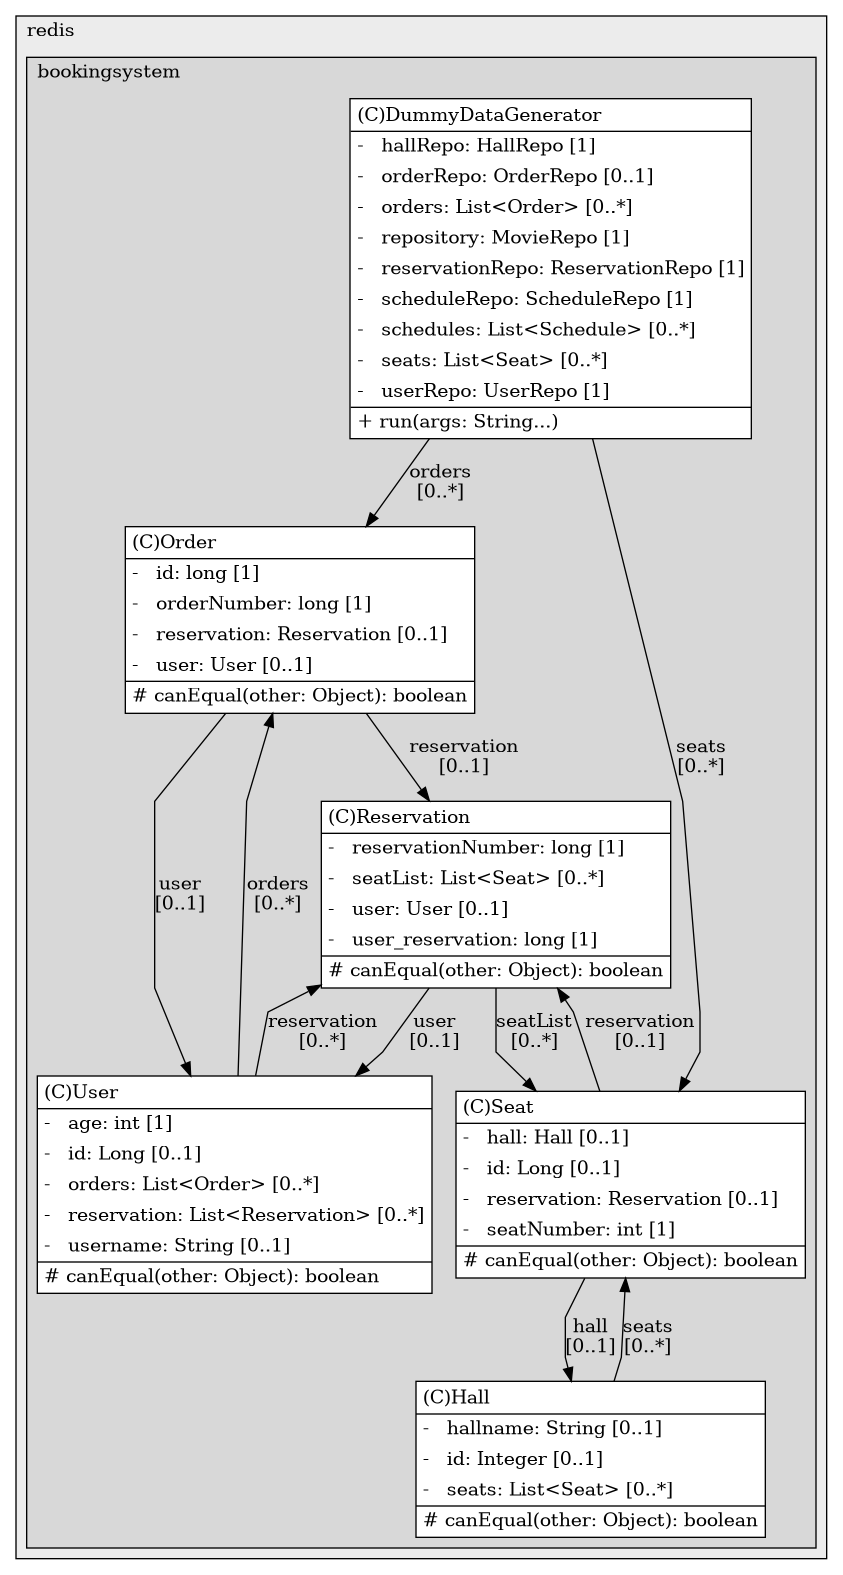 @startuml

/' diagram metadata start
config=StructureConfiguration;
{
  "projectClassification": {
    "searchMode": "OpenProject", // OpenProject, AllProjects
    "includedProjects": "",
    "pathEndKeywords": "*.impl",
    "isClientPath": "",
    "isClientName": "",
    "isTestPath": "",
    "isTestName": "",
    "isMappingPath": "",
    "isMappingName": "",
    "isDataAccessPath": "",
    "isDataAccessName": "",
    "isDataStructurePath": "",
    "isDataStructureName": "",
    "isInterfaceStructuresPath": "",
    "isInterfaceStructuresName": "",
    "isEntryPointPath": "",
    "isEntryPointName": "",
    "treatFinalFieldsAsMandatory": false
  },
  "graphRestriction": {
    "classPackageExcludeFilter": "",
    "classPackageIncludeFilter": "",
    "classNameExcludeFilter": "",
    "classNameIncludeFilter": "",
    "methodNameExcludeFilter": "",
    "methodNameIncludeFilter": "",
    "removeByInheritance": "", // inheritance/annotation based filtering is done in a second step
    "removeByAnnotation": "",
    "removeByClassPackage": "", // cleanup the graph after inheritance/annotation based filtering is done
    "removeByClassName": "",
    "cutMappings": false,
    "cutEnum": true,
    "cutTests": true,
    "cutClient": true,
    "cutDataAccess": false,
    "cutInterfaceStructures": false,
    "cutDataStructures": false,
    "cutGetterAndSetter": true,
    "cutConstructors": true
  },
  "graphTraversal": {
    "forwardDepth": 6,
    "backwardDepth": 6,
    "classPackageExcludeFilter": "",
    "classPackageIncludeFilter": "",
    "classNameExcludeFilter": "",
    "classNameIncludeFilter": "",
    "methodNameExcludeFilter": "",
    "methodNameIncludeFilter": "",
    "hideMappings": false,
    "hideDataStructures": false,
    "hidePrivateMethods": true,
    "hideInterfaceCalls": true, // indirection: implementation -> interface (is hidden) -> implementation
    "onlyShowApplicationEntryPoints": false, // root node is included
    "useMethodCallsForStructureDiagram": "ForwardOnly" // ForwardOnly, BothDirections, No
  },
  "details": {
    "aggregation": "GroupByClass", // ByClass, GroupByClass, None
    "showClassGenericTypes": true,
    "showMethods": true,
    "showMethodParameterNames": true,
    "showMethodParameterTypes": true,
    "showMethodReturnType": true,
    "showPackageLevels": 2,
    "showDetailedClassStructure": true
  },
  "rootClass": "com.redis.bookingsystem.models.User",
  "extensionCallbackMethod": "" // qualified.class.name#methodName - signature: public static String method(String)
}
diagram metadata end '/



digraph g {
    rankdir="TB"
    splines=polyline
    

'nodes 
subgraph cluster_108389755 { 
   	label=redis
	labeljust=l
	fillcolor="#ececec"
	style=filled
   
   subgraph cluster_224165739 { 
   	label=bookingsystem
	labeljust=l
	fillcolor="#d8d8d8"
	style=filled
   
   DummyDataGenerator1859619090[
	label=<<TABLE BORDER="1" CELLBORDER="0" CELLPADDING="4" CELLSPACING="0">
<TR><TD ALIGN="LEFT" >(C)DummyDataGenerator</TD></TR>
<HR/>
<TR><TD ALIGN="LEFT" >-   hallRepo: HallRepo [1]</TD></TR>
<TR><TD ALIGN="LEFT" >-   orderRepo: OrderRepo [0..1]</TD></TR>
<TR><TD ALIGN="LEFT" >-   orders: List&lt;Order&gt; [0..*]</TD></TR>
<TR><TD ALIGN="LEFT" >-   repository: MovieRepo [1]</TD></TR>
<TR><TD ALIGN="LEFT" >-   reservationRepo: ReservationRepo [1]</TD></TR>
<TR><TD ALIGN="LEFT" >-   scheduleRepo: ScheduleRepo [1]</TD></TR>
<TR><TD ALIGN="LEFT" >-   schedules: List&lt;Schedule&gt; [0..*]</TD></TR>
<TR><TD ALIGN="LEFT" >-   seats: List&lt;Seat&gt; [0..*]</TD></TR>
<TR><TD ALIGN="LEFT" >-   userRepo: UserRepo [1]</TD></TR>
<HR/>
<TR><TD ALIGN="LEFT" >+ run(args: String...)</TD></TR>
</TABLE>>
	style=filled
	margin=0
	shape=plaintext
	fillcolor="#FFFFFF"
];

Hall1339996560[
	label=<<TABLE BORDER="1" CELLBORDER="0" CELLPADDING="4" CELLSPACING="0">
<TR><TD ALIGN="LEFT" >(C)Hall</TD></TR>
<HR/>
<TR><TD ALIGN="LEFT" >-   hallname: String [0..1]</TD></TR>
<TR><TD ALIGN="LEFT" >-   id: Integer [0..1]</TD></TR>
<TR><TD ALIGN="LEFT" >-   seats: List&lt;Seat&gt; [0..*]</TD></TR>
<HR/>
<TR><TD ALIGN="LEFT" ># canEqual(other: Object): boolean</TD></TR>
</TABLE>>
	style=filled
	margin=0
	shape=plaintext
	fillcolor="#FFFFFF"
];

Order1339996560[
	label=<<TABLE BORDER="1" CELLBORDER="0" CELLPADDING="4" CELLSPACING="0">
<TR><TD ALIGN="LEFT" >(C)Order</TD></TR>
<HR/>
<TR><TD ALIGN="LEFT" >-   id: long [1]</TD></TR>
<TR><TD ALIGN="LEFT" >-   orderNumber: long [1]</TD></TR>
<TR><TD ALIGN="LEFT" >-   reservation: Reservation [0..1]</TD></TR>
<TR><TD ALIGN="LEFT" >-   user: User [0..1]</TD></TR>
<HR/>
<TR><TD ALIGN="LEFT" ># canEqual(other: Object): boolean</TD></TR>
</TABLE>>
	style=filled
	margin=0
	shape=plaintext
	fillcolor="#FFFFFF"
];

Reservation1339996560[
	label=<<TABLE BORDER="1" CELLBORDER="0" CELLPADDING="4" CELLSPACING="0">
<TR><TD ALIGN="LEFT" >(C)Reservation</TD></TR>
<HR/>
<TR><TD ALIGN="LEFT" >-   reservationNumber: long [1]</TD></TR>
<TR><TD ALIGN="LEFT" >-   seatList: List&lt;Seat&gt; [0..*]</TD></TR>
<TR><TD ALIGN="LEFT" >-   user: User [0..1]</TD></TR>
<TR><TD ALIGN="LEFT" >-   user_reservation: long [1]</TD></TR>
<HR/>
<TR><TD ALIGN="LEFT" ># canEqual(other: Object): boolean</TD></TR>
</TABLE>>
	style=filled
	margin=0
	shape=plaintext
	fillcolor="#FFFFFF"
];

Seat1339996560[
	label=<<TABLE BORDER="1" CELLBORDER="0" CELLPADDING="4" CELLSPACING="0">
<TR><TD ALIGN="LEFT" >(C)Seat</TD></TR>
<HR/>
<TR><TD ALIGN="LEFT" >-   hall: Hall [0..1]</TD></TR>
<TR><TD ALIGN="LEFT" >-   id: Long [0..1]</TD></TR>
<TR><TD ALIGN="LEFT" >-   reservation: Reservation [0..1]</TD></TR>
<TR><TD ALIGN="LEFT" >-   seatNumber: int [1]</TD></TR>
<HR/>
<TR><TD ALIGN="LEFT" ># canEqual(other: Object): boolean</TD></TR>
</TABLE>>
	style=filled
	margin=0
	shape=plaintext
	fillcolor="#FFFFFF"
];

User1339996560[
	label=<<TABLE BORDER="1" CELLBORDER="0" CELLPADDING="4" CELLSPACING="0">
<TR><TD ALIGN="LEFT" >(C)User</TD></TR>
<HR/>
<TR><TD ALIGN="LEFT" >-   age: int [1]</TD></TR>
<TR><TD ALIGN="LEFT" >-   id: Long [0..1]</TD></TR>
<TR><TD ALIGN="LEFT" >-   orders: List&lt;Order&gt; [0..*]</TD></TR>
<TR><TD ALIGN="LEFT" >-   reservation: List&lt;Reservation&gt; [0..*]</TD></TR>
<TR><TD ALIGN="LEFT" >-   username: String [0..1]</TD></TR>
<HR/>
<TR><TD ALIGN="LEFT" ># canEqual(other: Object): boolean</TD></TR>
</TABLE>>
	style=filled
	margin=0
	shape=plaintext
	fillcolor="#FFFFFF"
];
} 
} 

'edges    
DummyDataGenerator1859619090 -> Order1339996560[label="orders
[0..*]"];
DummyDataGenerator1859619090 -> Seat1339996560[label="seats
[0..*]"];
Hall1339996560 -> Seat1339996560[label="seats
[0..*]"];
Order1339996560 -> Reservation1339996560[label="reservation
[0..1]"];
Order1339996560 -> User1339996560[label="user
[0..1]"];
Reservation1339996560 -> Seat1339996560[label="seatList
[0..*]"];
Reservation1339996560 -> User1339996560[label="user
[0..1]"];
Seat1339996560 -> Hall1339996560[label="hall
[0..1]"];
Seat1339996560 -> Reservation1339996560[label="reservation
[0..1]"];
User1339996560 -> Order1339996560[label="orders
[0..*]"];
User1339996560 -> Reservation1339996560[label="reservation
[0..*]"];
    
}
@enduml